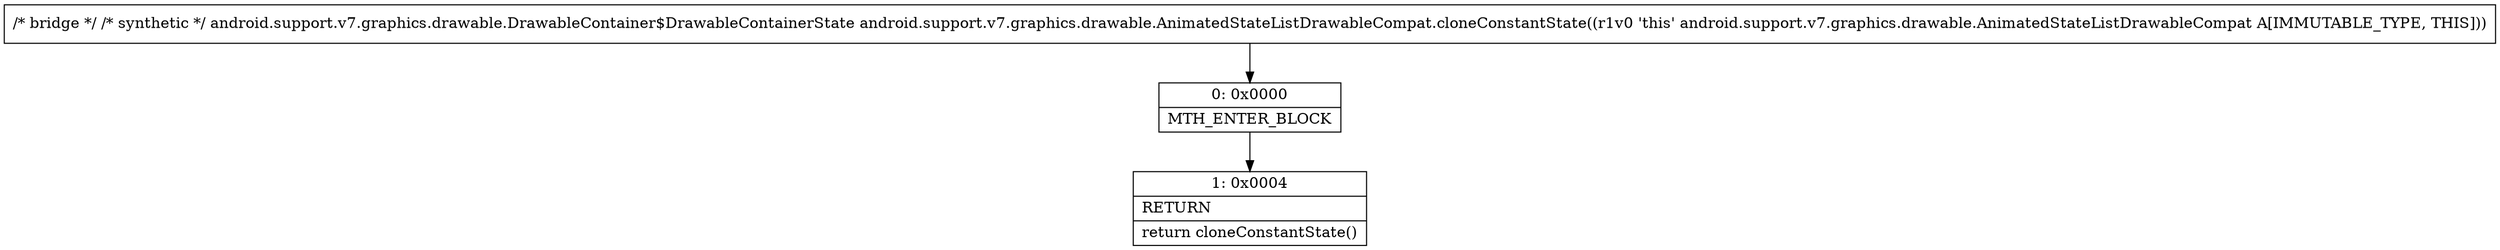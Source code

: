 digraph "CFG forandroid.support.v7.graphics.drawable.AnimatedStateListDrawableCompat.cloneConstantState()Landroid\/support\/v7\/graphics\/drawable\/DrawableContainer$DrawableContainerState;" {
Node_0 [shape=record,label="{0\:\ 0x0000|MTH_ENTER_BLOCK\l}"];
Node_1 [shape=record,label="{1\:\ 0x0004|RETURN\l|return cloneConstantState()\l}"];
MethodNode[shape=record,label="{\/* bridge *\/ \/* synthetic *\/ android.support.v7.graphics.drawable.DrawableContainer$DrawableContainerState android.support.v7.graphics.drawable.AnimatedStateListDrawableCompat.cloneConstantState((r1v0 'this' android.support.v7.graphics.drawable.AnimatedStateListDrawableCompat A[IMMUTABLE_TYPE, THIS])) }"];
MethodNode -> Node_0;
Node_0 -> Node_1;
}

